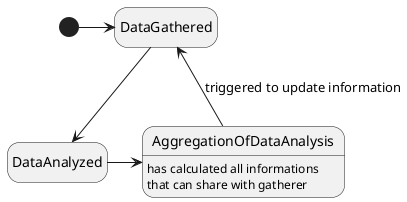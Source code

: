 @startuml
'https://plantuml.com/state-diagram
hide empty description
    [*] -> DataGathered
    DataGathered --> DataAnalyzed
    DataAnalyzed -> AggregationOfDataAnalysis
    AggregationOfDataAnalysis --> DataGathered : triggered to update information
    AggregationOfDataAnalysis : has calculated all informations
    AggregationOfDataAnalysis : that can share with gatherer
@enduml
